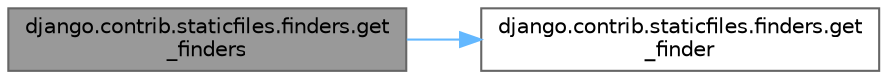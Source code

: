 digraph "django.contrib.staticfiles.finders.get_finders"
{
 // LATEX_PDF_SIZE
  bgcolor="transparent";
  edge [fontname=Helvetica,fontsize=10,labelfontname=Helvetica,labelfontsize=10];
  node [fontname=Helvetica,fontsize=10,shape=box,height=0.2,width=0.4];
  rankdir="LR";
  Node1 [id="Node000001",label="django.contrib.staticfiles.finders.get\l_finders",height=0.2,width=0.4,color="gray40", fillcolor="grey60", style="filled", fontcolor="black",tooltip=" "];
  Node1 -> Node2 [id="edge1_Node000001_Node000002",color="steelblue1",style="solid",tooltip=" "];
  Node2 [id="Node000002",label="django.contrib.staticfiles.finders.get\l_finder",height=0.2,width=0.4,color="grey40", fillcolor="white", style="filled",URL="$namespacedjango_1_1contrib_1_1staticfiles_1_1finders.html#abb3bfe048d30700a70892e42a66fed3f",tooltip=" "];
}

